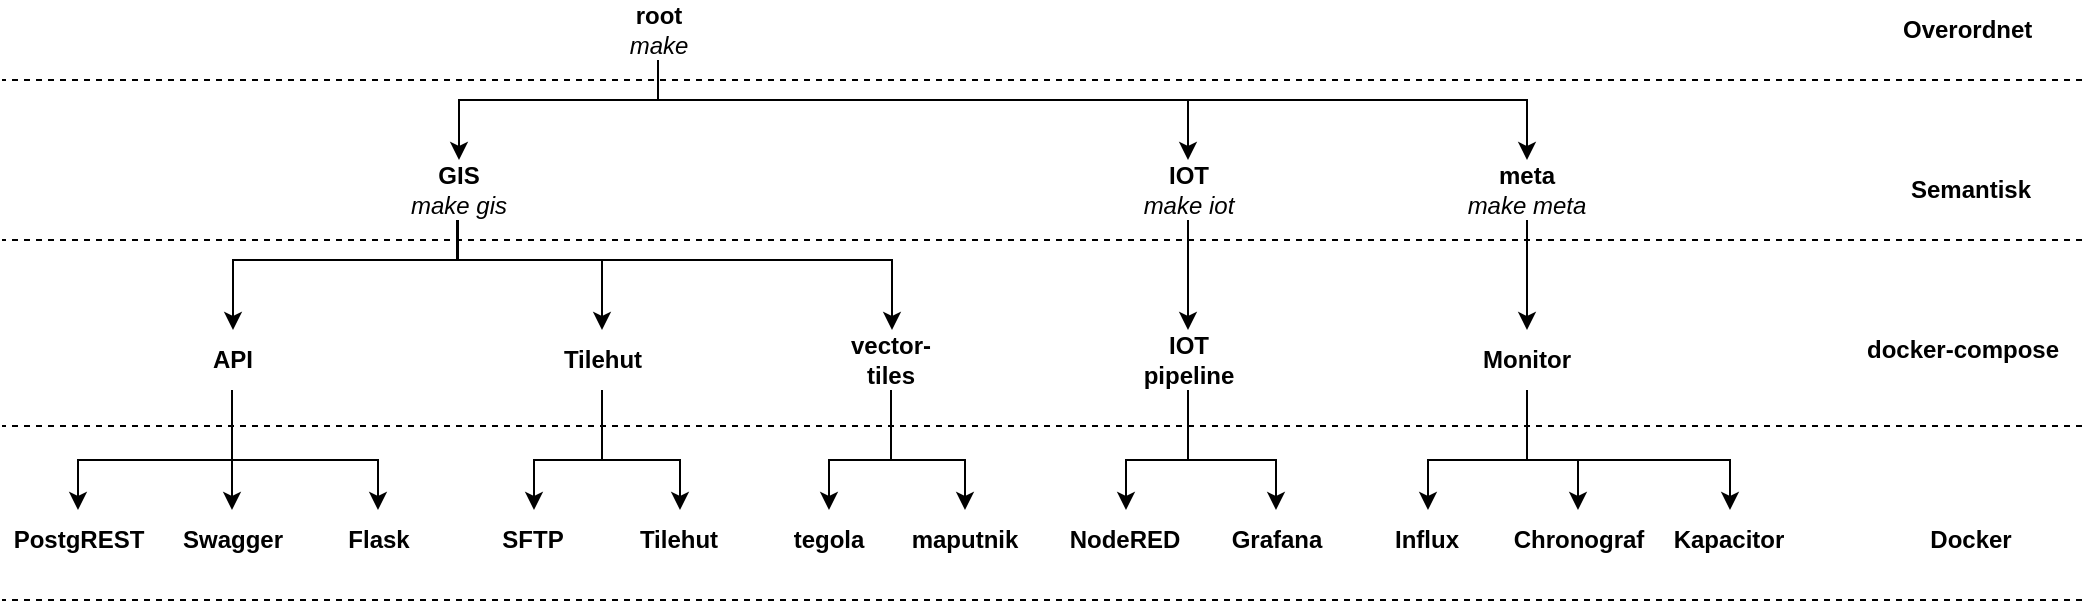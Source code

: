 <mxfile version="10.8.0" type="device"><diagram id="HXAy3_ZrkUedlojl-qok" name="Page-1"><mxGraphModel dx="1154" dy="734" grid="1" gridSize="10" guides="1" tooltips="1" connect="1" arrows="1" fold="1" page="1" pageScale="1" pageWidth="827" pageHeight="1169" math="0" shadow="0"><root><mxCell id="0"/><mxCell id="1" parent="0"/><mxCell id="JgqNzilj4G63O2ba0RCJ-11" value="" style="edgeStyle=orthogonalEdgeStyle;rounded=0;orthogonalLoop=1;jettySize=auto;html=1;" parent="1" source="JgqNzilj4G63O2ba0RCJ-1" target="JgqNzilj4G63O2ba0RCJ-10" edge="1"><mxGeometry relative="1" as="geometry"><Array as="points"><mxPoint x="328.5" y="70"/><mxPoint x="228.5" y="70"/></Array></mxGeometry></mxCell><mxCell id="-KTpBqZRVg5Da02PwunJ-11" style="edgeStyle=orthogonalEdgeStyle;rounded=0;orthogonalLoop=1;jettySize=auto;html=1;" edge="1" parent="1" source="JgqNzilj4G63O2ba0RCJ-1" target="JgqNzilj4G63O2ba0RCJ-12"><mxGeometry relative="1" as="geometry"><Array as="points"><mxPoint x="328" y="70"/><mxPoint x="593" y="70"/></Array></mxGeometry></mxCell><mxCell id="-KTpBqZRVg5Da02PwunJ-12" style="edgeStyle=orthogonalEdgeStyle;rounded=0;orthogonalLoop=1;jettySize=auto;html=1;entryX=0.5;entryY=0;entryDx=0;entryDy=0;" edge="1" parent="1" source="JgqNzilj4G63O2ba0RCJ-1" target="JgqNzilj4G63O2ba0RCJ-48"><mxGeometry relative="1" as="geometry"><Array as="points"><mxPoint x="328" y="70"/><mxPoint x="763" y="70"/></Array></mxGeometry></mxCell><mxCell id="JgqNzilj4G63O2ba0RCJ-1" value="&lt;b&gt;root&lt;/b&gt;&lt;br&gt;&lt;i&gt;make&lt;/i&gt;&lt;br&gt;" style="text;html=1;strokeColor=none;fillColor=none;align=center;verticalAlign=middle;whiteSpace=wrap;rounded=0;" parent="1" vertex="1"><mxGeometry x="296.5" y="20" width="63" height="30" as="geometry"/></mxCell><mxCell id="JgqNzilj4G63O2ba0RCJ-51" value="" style="edgeStyle=orthogonalEdgeStyle;rounded=0;orthogonalLoop=1;jettySize=auto;html=1;" parent="1" source="JgqNzilj4G63O2ba0RCJ-48" target="JgqNzilj4G63O2ba0RCJ-50" edge="1"><mxGeometry relative="1" as="geometry"/></mxCell><mxCell id="JgqNzilj4G63O2ba0RCJ-48" value="&lt;b&gt;meta&lt;/b&gt;&lt;br&gt;&lt;i&gt;make meta&lt;/i&gt;&lt;br&gt;" style="text;html=1;strokeColor=none;fillColor=none;align=center;verticalAlign=middle;whiteSpace=wrap;rounded=0;" parent="1" vertex="1"><mxGeometry x="731" y="100" width="63" height="30" as="geometry"/></mxCell><mxCell id="-KTpBqZRVg5Da02PwunJ-15" style="edgeStyle=orthogonalEdgeStyle;rounded=0;orthogonalLoop=1;jettySize=auto;html=1;" edge="1" parent="1" source="JgqNzilj4G63O2ba0RCJ-50" target="JgqNzilj4G63O2ba0RCJ-55"><mxGeometry relative="1" as="geometry"><Array as="points"><mxPoint x="763" y="250"/><mxPoint x="713" y="250"/></Array></mxGeometry></mxCell><mxCell id="-KTpBqZRVg5Da02PwunJ-16" style="edgeStyle=orthogonalEdgeStyle;rounded=0;orthogonalLoop=1;jettySize=auto;html=1;" edge="1" parent="1" source="JgqNzilj4G63O2ba0RCJ-50" target="JgqNzilj4G63O2ba0RCJ-58"><mxGeometry relative="1" as="geometry"><Array as="points"><mxPoint x="763" y="250"/><mxPoint x="788" y="250"/></Array></mxGeometry></mxCell><mxCell id="-KTpBqZRVg5Da02PwunJ-17" style="edgeStyle=orthogonalEdgeStyle;rounded=0;orthogonalLoop=1;jettySize=auto;html=1;" edge="1" parent="1" source="JgqNzilj4G63O2ba0RCJ-50" target="JgqNzilj4G63O2ba0RCJ-60"><mxGeometry relative="1" as="geometry"><Array as="points"><mxPoint x="763" y="250"/><mxPoint x="864" y="250"/></Array></mxGeometry></mxCell><mxCell id="JgqNzilj4G63O2ba0RCJ-50" value="&lt;b&gt;Monitor&lt;/b&gt;&lt;br&gt;" style="text;html=1;strokeColor=none;fillColor=none;align=center;verticalAlign=middle;whiteSpace=wrap;rounded=0;" parent="1" vertex="1"><mxGeometry x="731" y="185" width="63" height="30" as="geometry"/></mxCell><mxCell id="JgqNzilj4G63O2ba0RCJ-60" value="&lt;b&gt;Kapacitor&lt;/b&gt;&lt;br&gt;" style="text;html=1;strokeColor=none;fillColor=none;align=center;verticalAlign=middle;whiteSpace=wrap;rounded=0;" parent="1" vertex="1"><mxGeometry x="832" y="275" width="63" height="30" as="geometry"/></mxCell><mxCell id="JgqNzilj4G63O2ba0RCJ-58" value="&lt;b&gt;Chronograf&lt;/b&gt;&lt;br&gt;" style="text;html=1;strokeColor=none;fillColor=none;align=center;verticalAlign=middle;whiteSpace=wrap;rounded=0;" parent="1" vertex="1"><mxGeometry x="756.5" y="275" width="63" height="30" as="geometry"/></mxCell><mxCell id="JgqNzilj4G63O2ba0RCJ-55" value="&lt;b&gt;Influx&lt;/b&gt;&lt;br&gt;" style="text;html=1;strokeColor=none;fillColor=none;align=center;verticalAlign=middle;whiteSpace=wrap;rounded=0;" parent="1" vertex="1"><mxGeometry x="681" y="275" width="63" height="30" as="geometry"/></mxCell><mxCell id="JgqNzilj4G63O2ba0RCJ-54" style="edgeStyle=orthogonalEdgeStyle;rounded=0;orthogonalLoop=1;jettySize=auto;html=1;entryX=0.5;entryY=0;entryDx=0;entryDy=0;" parent="1" source="JgqNzilj4G63O2ba0RCJ-12" target="JgqNzilj4G63O2ba0RCJ-14" edge="1"><mxGeometry relative="1" as="geometry"/></mxCell><mxCell id="JgqNzilj4G63O2ba0RCJ-12" value="&lt;b&gt;IOT&lt;/b&gt;&lt;br&gt;&lt;i&gt;make iot&lt;/i&gt;&lt;br&gt;" style="text;html=1;strokeColor=none;fillColor=none;align=center;verticalAlign=middle;whiteSpace=wrap;rounded=0;" parent="1" vertex="1"><mxGeometry x="561.5" y="100" width="63" height="30" as="geometry"/></mxCell><mxCell id="-KTpBqZRVg5Da02PwunJ-13" style="edgeStyle=orthogonalEdgeStyle;rounded=0;orthogonalLoop=1;jettySize=auto;html=1;" edge="1" parent="1" source="JgqNzilj4G63O2ba0RCJ-14" target="JgqNzilj4G63O2ba0RCJ-18"><mxGeometry relative="1" as="geometry"><Array as="points"><mxPoint x="593" y="250"/><mxPoint x="562" y="250"/></Array></mxGeometry></mxCell><mxCell id="-KTpBqZRVg5Da02PwunJ-14" style="edgeStyle=orthogonalEdgeStyle;rounded=0;orthogonalLoop=1;jettySize=auto;html=1;entryX=0.5;entryY=0;entryDx=0;entryDy=0;" edge="1" parent="1" source="JgqNzilj4G63O2ba0RCJ-14" target="JgqNzilj4G63O2ba0RCJ-16"><mxGeometry relative="1" as="geometry"><Array as="points"><mxPoint x="593" y="250"/><mxPoint x="637" y="250"/></Array></mxGeometry></mxCell><mxCell id="JgqNzilj4G63O2ba0RCJ-14" value="&lt;b&gt;IOT pipeline&lt;/b&gt;&lt;br&gt;" style="text;html=1;strokeColor=none;fillColor=none;align=center;verticalAlign=middle;whiteSpace=wrap;rounded=0;" parent="1" vertex="1"><mxGeometry x="561.5" y="185" width="63" height="30" as="geometry"/></mxCell><mxCell id="JgqNzilj4G63O2ba0RCJ-18" value="&lt;b&gt;NodeRED&lt;/b&gt;&lt;br&gt;" style="text;html=1;strokeColor=none;fillColor=none;align=center;verticalAlign=middle;whiteSpace=wrap;rounded=0;" parent="1" vertex="1"><mxGeometry x="530" y="275" width="63" height="30" as="geometry"/></mxCell><mxCell id="JgqNzilj4G63O2ba0RCJ-16" value="&lt;b&gt;Grafana&lt;/b&gt;&lt;br&gt;" style="text;html=1;strokeColor=none;fillColor=none;align=center;verticalAlign=middle;whiteSpace=wrap;rounded=0;" parent="1" vertex="1"><mxGeometry x="605.5" y="275" width="63" height="30" as="geometry"/></mxCell><mxCell id="JgqNzilj4G63O2ba0RCJ-33" value="" style="edgeStyle=orthogonalEdgeStyle;rounded=0;orthogonalLoop=1;jettySize=auto;html=1;" parent="1" target="JgqNzilj4G63O2ba0RCJ-32" edge="1"><mxGeometry relative="1" as="geometry"><mxPoint x="227.5" y="130" as="sourcePoint"/><Array as="points"><mxPoint x="227.5" y="150"/><mxPoint x="115.5" y="150"/></Array></mxGeometry></mxCell><mxCell id="JgqNzilj4G63O2ba0RCJ-52" style="edgeStyle=orthogonalEdgeStyle;rounded=0;orthogonalLoop=1;jettySize=auto;html=1;" parent="1" source="JgqNzilj4G63O2ba0RCJ-10" target="JgqNzilj4G63O2ba0RCJ-25" edge="1"><mxGeometry relative="1" as="geometry"><Array as="points"><mxPoint x="228" y="150"/><mxPoint x="300" y="150"/></Array></mxGeometry></mxCell><mxCell id="-KTpBqZRVg5Da02PwunJ-7" style="edgeStyle=orthogonalEdgeStyle;rounded=0;orthogonalLoop=1;jettySize=auto;html=1;" edge="1" parent="1" source="JgqNzilj4G63O2ba0RCJ-10" target="-KTpBqZRVg5Da02PwunJ-2"><mxGeometry relative="1" as="geometry"><Array as="points"><mxPoint x="228" y="150"/><mxPoint x="445" y="150"/></Array></mxGeometry></mxCell><mxCell id="JgqNzilj4G63O2ba0RCJ-10" value="&lt;b&gt;GIS&lt;/b&gt;&lt;br&gt;&lt;i&gt;make gis&lt;/i&gt;&lt;br&gt;" style="text;html=1;strokeColor=none;fillColor=none;align=center;verticalAlign=middle;whiteSpace=wrap;rounded=0;" parent="1" vertex="1"><mxGeometry x="196.5" y="100" width="63" height="30" as="geometry"/></mxCell><mxCell id="JgqNzilj4G63O2ba0RCJ-43" style="edgeStyle=orthogonalEdgeStyle;rounded=0;orthogonalLoop=1;jettySize=auto;html=1;" parent="1" source="JgqNzilj4G63O2ba0RCJ-32" target="JgqNzilj4G63O2ba0RCJ-41" edge="1"><mxGeometry relative="1" as="geometry"><Array as="points"><mxPoint x="115" y="250"/><mxPoint x="38" y="250"/></Array></mxGeometry></mxCell><mxCell id="JgqNzilj4G63O2ba0RCJ-44" style="edgeStyle=orthogonalEdgeStyle;rounded=0;orthogonalLoop=1;jettySize=auto;html=1;entryX=0.5;entryY=0;entryDx=0;entryDy=0;" parent="1" source="JgqNzilj4G63O2ba0RCJ-32" target="JgqNzilj4G63O2ba0RCJ-36" edge="1"><mxGeometry relative="1" as="geometry"/></mxCell><mxCell id="JgqNzilj4G63O2ba0RCJ-45" style="edgeStyle=orthogonalEdgeStyle;rounded=0;orthogonalLoop=1;jettySize=auto;html=1;entryX=0.5;entryY=0;entryDx=0;entryDy=0;" parent="1" source="JgqNzilj4G63O2ba0RCJ-32" target="JgqNzilj4G63O2ba0RCJ-37" edge="1"><mxGeometry relative="1" as="geometry"><Array as="points"><mxPoint x="115" y="250"/><mxPoint x="188" y="250"/></Array></mxGeometry></mxCell><mxCell id="JgqNzilj4G63O2ba0RCJ-32" value="&lt;b&gt;API&lt;/b&gt;&lt;br&gt;" style="text;html=1;strokeColor=none;fillColor=none;align=center;verticalAlign=middle;whiteSpace=wrap;rounded=0;" parent="1" vertex="1"><mxGeometry x="83.5" y="185" width="63" height="30" as="geometry"/></mxCell><mxCell id="JgqNzilj4G63O2ba0RCJ-28" value="" style="edgeStyle=orthogonalEdgeStyle;rounded=0;orthogonalLoop=1;jettySize=auto;html=1;" parent="1" source="JgqNzilj4G63O2ba0RCJ-25" target="JgqNzilj4G63O2ba0RCJ-27" edge="1"><mxGeometry relative="1" as="geometry"><Array as="points"><mxPoint x="300" y="250"/><mxPoint x="339" y="250"/></Array></mxGeometry></mxCell><mxCell id="JgqNzilj4G63O2ba0RCJ-31" value="" style="edgeStyle=orthogonalEdgeStyle;rounded=0;orthogonalLoop=1;jettySize=auto;html=1;" parent="1" source="JgqNzilj4G63O2ba0RCJ-25" target="JgqNzilj4G63O2ba0RCJ-30" edge="1"><mxGeometry relative="1" as="geometry"><Array as="points"><mxPoint x="300" y="250"/><mxPoint x="266" y="250"/></Array></mxGeometry></mxCell><mxCell id="JgqNzilj4G63O2ba0RCJ-25" value="&lt;b&gt;Tilehut&lt;/b&gt;&lt;br&gt;" style="text;html=1;strokeColor=none;fillColor=none;align=center;verticalAlign=middle;whiteSpace=wrap;rounded=0;" parent="1" vertex="1"><mxGeometry x="268.5" y="185" width="63" height="30" as="geometry"/></mxCell><mxCell id="JgqNzilj4G63O2ba0RCJ-30" value="&lt;b&gt;SFTP&lt;/b&gt;&lt;br&gt;" style="text;html=1;strokeColor=none;fillColor=none;align=center;verticalAlign=middle;whiteSpace=wrap;rounded=0;" parent="1" vertex="1"><mxGeometry x="234" y="275" width="63" height="30" as="geometry"/></mxCell><mxCell id="JgqNzilj4G63O2ba0RCJ-27" value="&lt;b&gt;Tilehut&lt;/b&gt;&lt;br&gt;" style="text;html=1;strokeColor=none;fillColor=none;align=center;verticalAlign=middle;whiteSpace=wrap;rounded=0;" parent="1" vertex="1"><mxGeometry x="307" y="275" width="63" height="30" as="geometry"/></mxCell><mxCell id="JgqNzilj4G63O2ba0RCJ-36" value="&lt;b&gt;Swagger&lt;/b&gt;" style="text;html=1;strokeColor=none;fillColor=none;align=center;verticalAlign=middle;whiteSpace=wrap;rounded=0;" parent="1" vertex="1"><mxGeometry x="83.5" y="275" width="63" height="30" as="geometry"/></mxCell><mxCell id="JgqNzilj4G63O2ba0RCJ-37" value="&lt;b&gt;Flask&lt;/b&gt;&lt;br&gt;" style="text;html=1;strokeColor=none;fillColor=none;align=center;verticalAlign=middle;whiteSpace=wrap;rounded=0;" parent="1" vertex="1"><mxGeometry x="156.5" y="275" width="63" height="30" as="geometry"/></mxCell><mxCell id="JgqNzilj4G63O2ba0RCJ-41" value="&lt;b&gt;PostgREST&lt;/b&gt;" style="text;html=1;strokeColor=none;fillColor=none;align=center;verticalAlign=middle;whiteSpace=wrap;rounded=0;" parent="1" vertex="1"><mxGeometry x="6.5" y="275" width="63" height="30" as="geometry"/></mxCell><mxCell id="JgqNzilj4G63O2ba0RCJ-62" value="" style="endArrow=none;dashed=1;html=1;" parent="1" edge="1"><mxGeometry width="50" height="50" relative="1" as="geometry"><mxPoint x="1040" y="320" as="sourcePoint"/><mxPoint y="320" as="targetPoint"/></mxGeometry></mxCell><mxCell id="JgqNzilj4G63O2ba0RCJ-63" value="" style="endArrow=none;dashed=1;html=1;" parent="1" edge="1"><mxGeometry width="50" height="50" relative="1" as="geometry"><mxPoint x="1040" y="233" as="sourcePoint"/><mxPoint y="233" as="targetPoint"/></mxGeometry></mxCell><mxCell id="JgqNzilj4G63O2ba0RCJ-64" value="" style="endArrow=none;dashed=1;html=1;" parent="1" edge="1"><mxGeometry width="50" height="50" relative="1" as="geometry"><mxPoint x="1040" y="140" as="sourcePoint"/><mxPoint y="140" as="targetPoint"/></mxGeometry></mxCell><mxCell id="JgqNzilj4G63O2ba0RCJ-65" value="" style="endArrow=none;dashed=1;html=1;" parent="1" edge="1"><mxGeometry width="50" height="50" relative="1" as="geometry"><mxPoint x="1040" y="60" as="sourcePoint"/><mxPoint y="60" as="targetPoint"/></mxGeometry></mxCell><mxCell id="JgqNzilj4G63O2ba0RCJ-66" value="&lt;b&gt;Overordnet&amp;nbsp;&lt;/b&gt;" style="text;html=1;strokeColor=none;fillColor=none;align=center;verticalAlign=middle;whiteSpace=wrap;rounded=0;" parent="1" vertex="1"><mxGeometry x="934" y="20" width="101" height="30" as="geometry"/></mxCell><mxCell id="JgqNzilj4G63O2ba0RCJ-67" value="&lt;b&gt;Semantisk&lt;/b&gt;" style="text;html=1;strokeColor=none;fillColor=none;align=center;verticalAlign=middle;whiteSpace=wrap;rounded=0;" parent="1" vertex="1"><mxGeometry x="934" y="100" width="101" height="30" as="geometry"/></mxCell><mxCell id="JgqNzilj4G63O2ba0RCJ-68" value="&lt;b&gt;docker-compose&lt;/b&gt;" style="text;html=1;strokeColor=none;fillColor=none;align=center;verticalAlign=middle;whiteSpace=wrap;rounded=0;" parent="1" vertex="1"><mxGeometry x="930" y="180" width="101" height="30" as="geometry"/></mxCell><mxCell id="JgqNzilj4G63O2ba0RCJ-69" value="&lt;b&gt;Docker&lt;/b&gt;" style="text;html=1;strokeColor=none;fillColor=none;align=center;verticalAlign=middle;whiteSpace=wrap;rounded=0;" parent="1" vertex="1"><mxGeometry x="934" y="275" width="101" height="30" as="geometry"/></mxCell><mxCell id="-KTpBqZRVg5Da02PwunJ-9" style="edgeStyle=orthogonalEdgeStyle;rounded=0;orthogonalLoop=1;jettySize=auto;html=1;entryX=0.5;entryY=0;entryDx=0;entryDy=0;" edge="1" parent="1" source="-KTpBqZRVg5Da02PwunJ-2" target="-KTpBqZRVg5Da02PwunJ-3"><mxGeometry relative="1" as="geometry"><Array as="points"><mxPoint x="445" y="250"/><mxPoint x="414" y="250"/></Array></mxGeometry></mxCell><mxCell id="-KTpBqZRVg5Da02PwunJ-10" style="edgeStyle=orthogonalEdgeStyle;rounded=0;orthogonalLoop=1;jettySize=auto;html=1;entryX=0.5;entryY=0;entryDx=0;entryDy=0;" edge="1" parent="1" source="-KTpBqZRVg5Da02PwunJ-2" target="-KTpBqZRVg5Da02PwunJ-4"><mxGeometry relative="1" as="geometry"><Array as="points"><mxPoint x="445" y="250"/><mxPoint x="482" y="250"/></Array></mxGeometry></mxCell><mxCell id="-KTpBqZRVg5Da02PwunJ-2" value="&lt;b&gt;vector-tiles&lt;/b&gt;&lt;br&gt;" style="text;html=1;strokeColor=none;fillColor=none;align=center;verticalAlign=middle;whiteSpace=wrap;rounded=0;" vertex="1" parent="1"><mxGeometry x="413" y="185" width="63" height="30" as="geometry"/></mxCell><mxCell id="-KTpBqZRVg5Da02PwunJ-3" value="&lt;b&gt;tegola&lt;/b&gt;&lt;br&gt;" style="text;html=1;strokeColor=none;fillColor=none;align=center;verticalAlign=middle;whiteSpace=wrap;rounded=0;" vertex="1" parent="1"><mxGeometry x="382" y="275" width="63" height="30" as="geometry"/></mxCell><mxCell id="-KTpBqZRVg5Da02PwunJ-4" value="&lt;b&gt;maputnik&lt;/b&gt;&lt;br&gt;" style="text;html=1;strokeColor=none;fillColor=none;align=center;verticalAlign=middle;whiteSpace=wrap;rounded=0;" vertex="1" parent="1"><mxGeometry x="450" y="275" width="63" height="30" as="geometry"/></mxCell></root></mxGraphModel></diagram></mxfile>